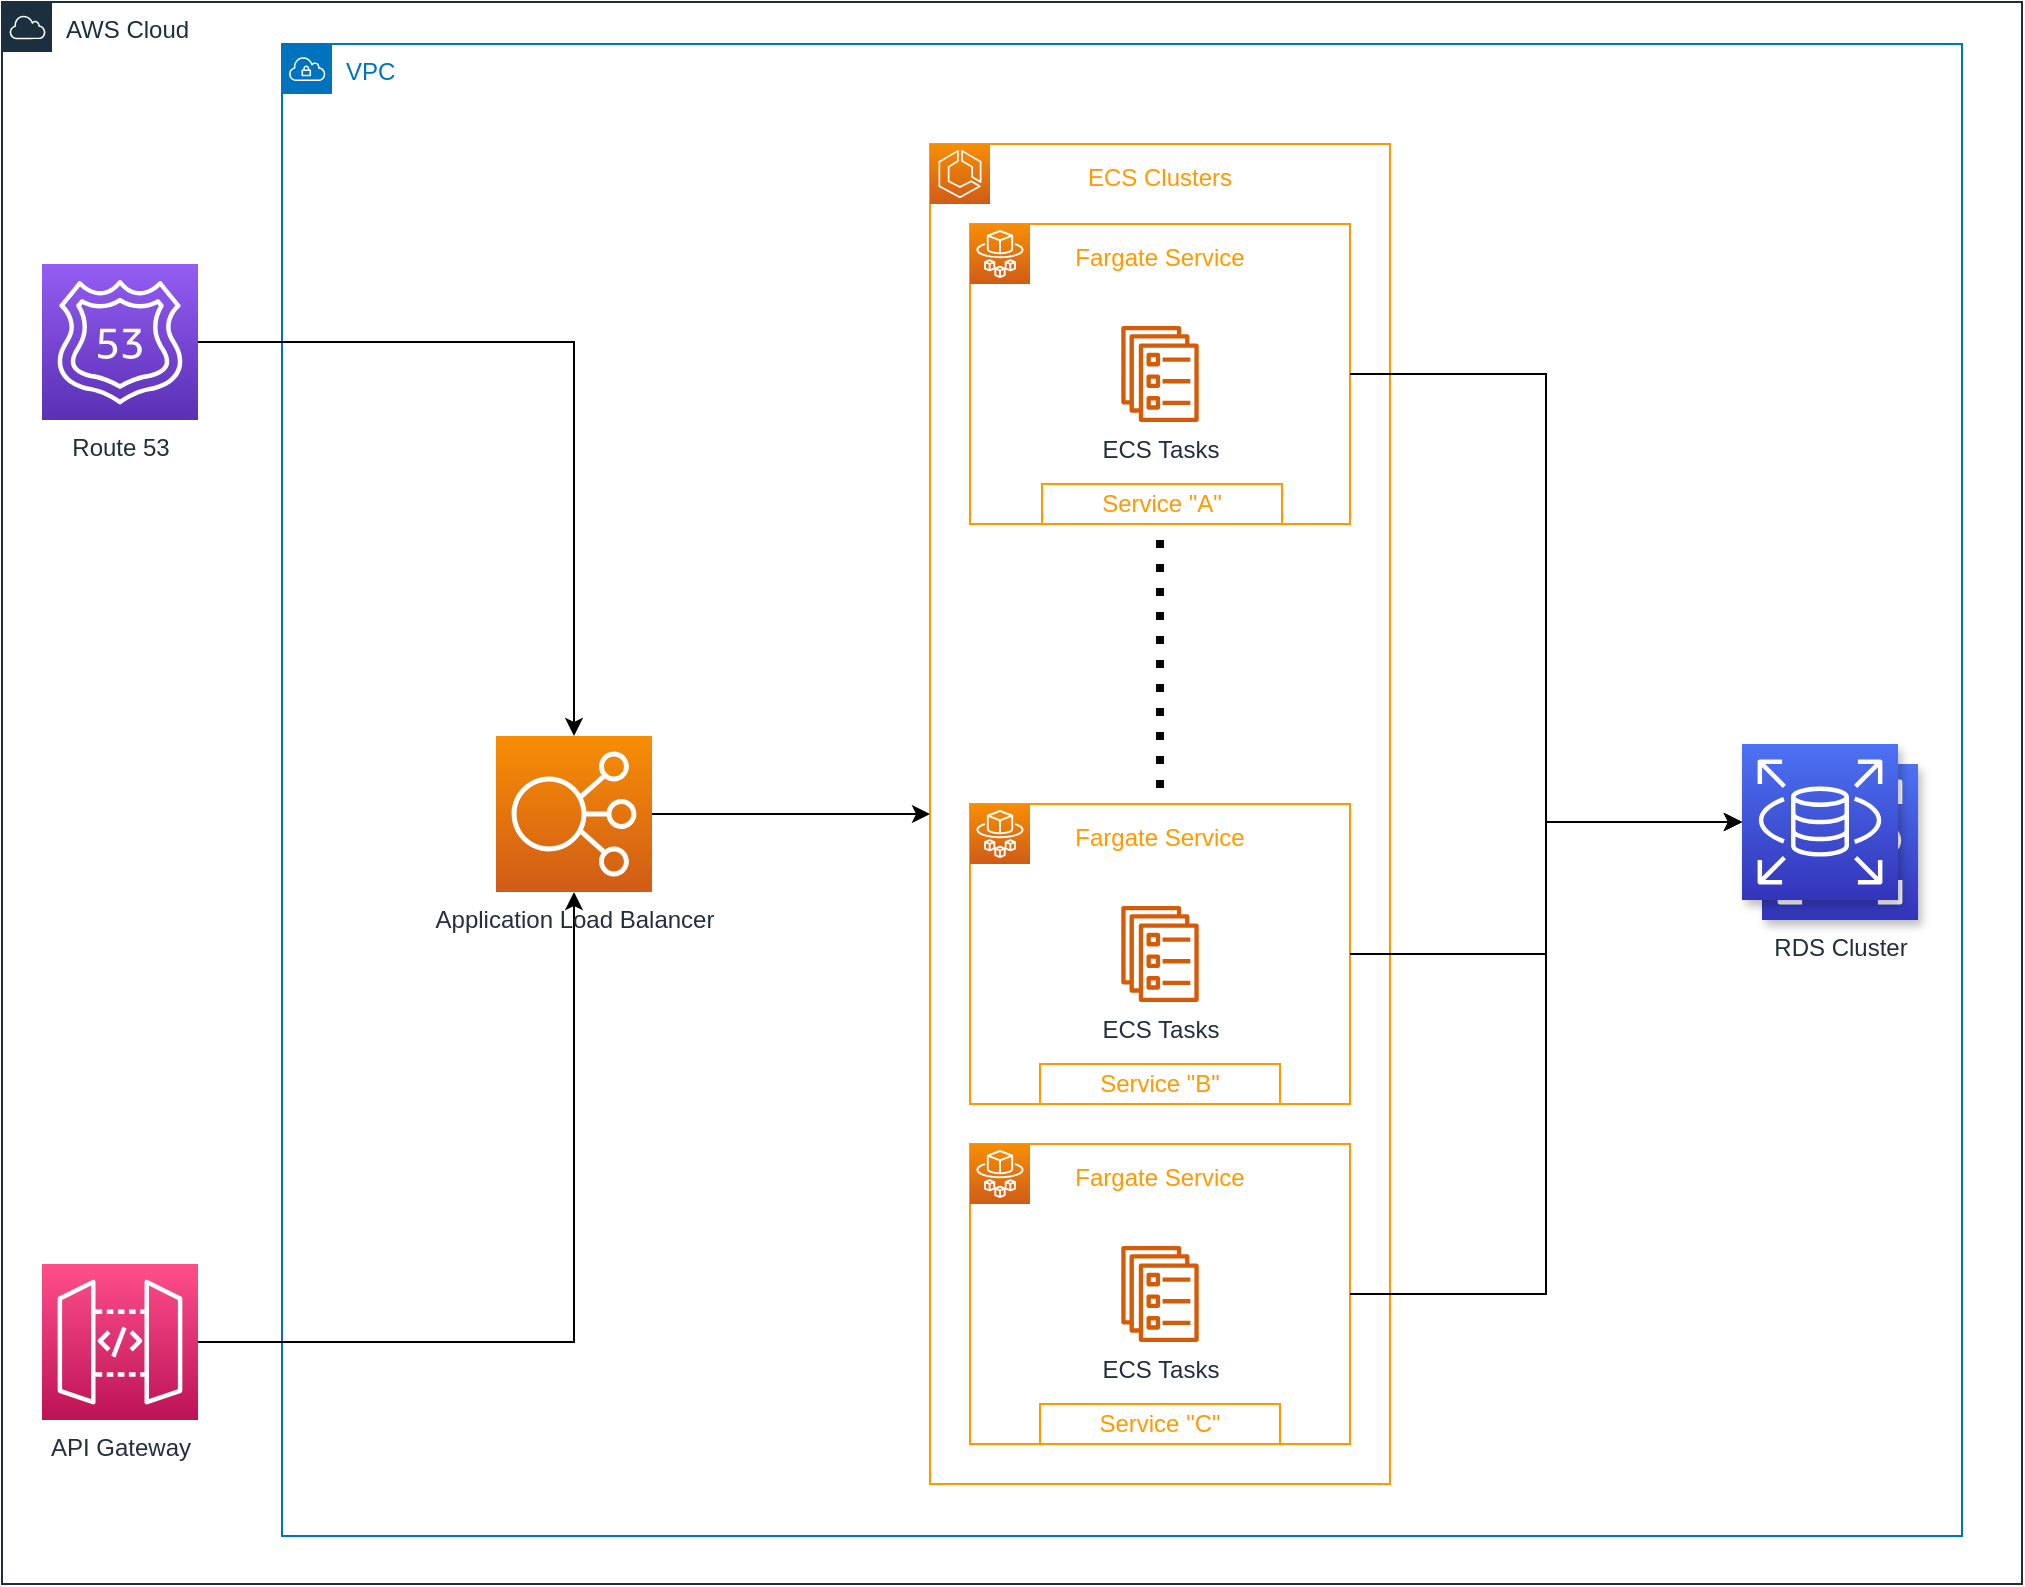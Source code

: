 <mxfile version="21.6.5" type="github">
  <diagram name="Page-1" id="6VvenvqKkfI1LP6hs6xU">
    <mxGraphModel dx="1466" dy="941" grid="1" gridSize="10" guides="1" tooltips="1" connect="1" arrows="1" fold="1" page="1" pageScale="1" pageWidth="850" pageHeight="1100" math="0" shadow="0">
      <root>
        <mxCell id="0" />
        <mxCell id="1" parent="0" />
        <mxCell id="zs_Fc-4ZYUaIDNvFuIA1-17" value="&lt;font color=&quot;#1a303f&quot;&gt;AWS Cloud&lt;/font&gt;" style="sketch=0;outlineConnect=0;gradientColor=none;html=1;whiteSpace=wrap;fontSize=12;fontStyle=0;shape=mxgraph.aws4.group;grIcon=mxgraph.aws4.group_aws_cloud;strokeColor=#1A303F;fillColor=none;verticalAlign=top;align=left;spacingLeft=30;fontColor=#858B94;dashed=0;movable=1;resizable=1;rotatable=1;deletable=1;editable=1;locked=0;connectable=1;" vertex="1" parent="1">
          <mxGeometry x="100" y="309" width="1010" height="791" as="geometry" />
        </mxCell>
        <mxCell id="zs_Fc-4ZYUaIDNvFuIA1-20" value="&lt;font color=&quot;#0073bf&quot;&gt;VPC&lt;/font&gt;" style="sketch=0;outlineConnect=0;gradientColor=none;html=1;whiteSpace=wrap;fontSize=12;fontStyle=0;shape=mxgraph.aws4.group;grIcon=mxgraph.aws4.group_vpc;strokeColor=#0073BF;fillColor=none;verticalAlign=top;align=left;spacingLeft=30;fontColor=#B6BABF;dashed=0;" vertex="1" parent="1">
          <mxGeometry x="240" y="330" width="840" height="746" as="geometry" />
        </mxCell>
        <mxCell id="zs_Fc-4ZYUaIDNvFuIA1-34" value="" style="group" vertex="1" connectable="0" parent="1">
          <mxGeometry x="564" y="380" width="230" height="670" as="geometry" />
        </mxCell>
        <mxCell id="zs_Fc-4ZYUaIDNvFuIA1-33" value="&lt;div align=&quot;center&quot;&gt;&lt;div&gt;ECS Clusters&lt;/div&gt;&lt;/div&gt;" style="outlineConnect=0;gradientColor=none;html=1;whiteSpace=wrap;fontSize=12;fontStyle=0;strokeColor=#FF9900;fillColor=none;verticalAlign=top;align=center;fontColor=#FF9900;dashed=0;spacingTop=3;" vertex="1" parent="zs_Fc-4ZYUaIDNvFuIA1-34">
          <mxGeometry width="230" height="670" as="geometry" />
        </mxCell>
        <mxCell id="zs_Fc-4ZYUaIDNvFuIA1-32" value="" style="sketch=0;points=[[0,0,0],[0.25,0,0],[0.5,0,0],[0.75,0,0],[1,0,0],[0,1,0],[0.25,1,0],[0.5,1,0],[0.75,1,0],[1,1,0],[0,0.25,0],[0,0.5,0],[0,0.75,0],[1,0.25,0],[1,0.5,0],[1,0.75,0]];outlineConnect=0;fontColor=#232F3E;gradientColor=#F78E04;gradientDirection=north;fillColor=#D05C17;strokeColor=#ffffff;dashed=0;verticalLabelPosition=bottom;verticalAlign=top;align=center;html=1;fontSize=12;fontStyle=0;aspect=fixed;shape=mxgraph.aws4.resourceIcon;resIcon=mxgraph.aws4.ecs;" vertex="1" parent="zs_Fc-4ZYUaIDNvFuIA1-34">
          <mxGeometry width="30" height="30" as="geometry" />
        </mxCell>
        <mxCell id="zs_Fc-4ZYUaIDNvFuIA1-43" value="ECS Tasks" style="sketch=0;outlineConnect=0;fontColor=#232F3E;gradientColor=none;fillColor=#D45B07;strokeColor=none;dashed=0;verticalLabelPosition=bottom;verticalAlign=top;align=center;html=1;fontSize=12;fontStyle=0;aspect=fixed;pointerEvents=1;shape=mxgraph.aws4.ecs_service;" vertex="1" parent="zs_Fc-4ZYUaIDNvFuIA1-34">
          <mxGeometry x="95.5" y="91" width="39" height="48" as="geometry" />
        </mxCell>
        <mxCell id="zs_Fc-4ZYUaIDNvFuIA1-45" value="" style="group" vertex="1" connectable="0" parent="zs_Fc-4ZYUaIDNvFuIA1-34">
          <mxGeometry x="20" y="40" width="190" height="150" as="geometry" />
        </mxCell>
        <mxCell id="zs_Fc-4ZYUaIDNvFuIA1-41" value="Fargate Service" style="outlineConnect=0;gradientColor=none;html=1;whiteSpace=wrap;fontSize=12;fontStyle=0;strokeColor=#FF9900;fillColor=none;verticalAlign=top;align=center;fontColor=#FF9900;dashed=0;spacingTop=3;" vertex="1" parent="zs_Fc-4ZYUaIDNvFuIA1-45">
          <mxGeometry width="190" height="150" as="geometry" />
        </mxCell>
        <mxCell id="zs_Fc-4ZYUaIDNvFuIA1-42" value="" style="sketch=0;points=[[0,0,0],[0.25,0,0],[0.5,0,0],[0.75,0,0],[1,0,0],[0,1,0],[0.25,1,0],[0.5,1,0],[0.75,1,0],[1,1,0],[0,0.25,0],[0,0.5,0],[0,0.75,0],[1,0.25,0],[1,0.5,0],[1,0.75,0]];outlineConnect=0;fontColor=#232F3E;gradientColor=#F78E04;gradientDirection=north;fillColor=#D05C17;strokeColor=#ffffff;dashed=0;verticalLabelPosition=bottom;verticalAlign=top;align=center;html=1;fontSize=12;fontStyle=0;aspect=fixed;shape=mxgraph.aws4.resourceIcon;resIcon=mxgraph.aws4.fargate;" vertex="1" parent="zs_Fc-4ZYUaIDNvFuIA1-45">
          <mxGeometry width="30" height="30" as="geometry" />
        </mxCell>
        <mxCell id="zs_Fc-4ZYUaIDNvFuIA1-74" value="&lt;font color=&quot;#ff9900&quot;&gt;Service &quot;A&quot;&lt;/font&gt;" style="rounded=0;whiteSpace=wrap;html=1;strokeColor=#FF9900;" vertex="1" parent="zs_Fc-4ZYUaIDNvFuIA1-45">
          <mxGeometry x="36" y="130" width="120" height="20" as="geometry" />
        </mxCell>
        <mxCell id="zs_Fc-4ZYUaIDNvFuIA1-69" value="" style="group" vertex="1" connectable="0" parent="zs_Fc-4ZYUaIDNvFuIA1-34">
          <mxGeometry x="20" y="500" width="190" height="150" as="geometry" />
        </mxCell>
        <mxCell id="zs_Fc-4ZYUaIDNvFuIA1-62" value="Fargate Service" style="outlineConnect=0;gradientColor=none;html=1;whiteSpace=wrap;fontSize=12;fontStyle=0;strokeColor=#FF9900;fillColor=none;verticalAlign=top;align=center;fontColor=#FF9900;dashed=0;spacingTop=3;" vertex="1" parent="zs_Fc-4ZYUaIDNvFuIA1-69">
          <mxGeometry width="190" height="150" as="geometry" />
        </mxCell>
        <mxCell id="zs_Fc-4ZYUaIDNvFuIA1-63" value="" style="sketch=0;points=[[0,0,0],[0.25,0,0],[0.5,0,0],[0.75,0,0],[1,0,0],[0,1,0],[0.25,1,0],[0.5,1,0],[0.75,1,0],[1,1,0],[0,0.25,0],[0,0.5,0],[0,0.75,0],[1,0.25,0],[1,0.5,0],[1,0.75,0]];outlineConnect=0;fontColor=#232F3E;gradientColor=#F78E04;gradientDirection=north;fillColor=#D05C17;strokeColor=#ffffff;dashed=0;verticalLabelPosition=bottom;verticalAlign=top;align=center;html=1;fontSize=12;fontStyle=0;aspect=fixed;shape=mxgraph.aws4.resourceIcon;resIcon=mxgraph.aws4.fargate;" vertex="1" parent="zs_Fc-4ZYUaIDNvFuIA1-69">
          <mxGeometry width="30" height="30" as="geometry" />
        </mxCell>
        <mxCell id="zs_Fc-4ZYUaIDNvFuIA1-64" value="ECS Tasks" style="sketch=0;outlineConnect=0;fontColor=#232F3E;gradientColor=none;fillColor=#D45B07;strokeColor=none;dashed=0;verticalLabelPosition=bottom;verticalAlign=top;align=center;html=1;fontSize=12;fontStyle=0;aspect=fixed;pointerEvents=1;shape=mxgraph.aws4.ecs_service;" vertex="1" parent="zs_Fc-4ZYUaIDNvFuIA1-69">
          <mxGeometry x="75.5" y="51" width="39" height="48" as="geometry" />
        </mxCell>
        <mxCell id="zs_Fc-4ZYUaIDNvFuIA1-76" value="&lt;font color=&quot;#ff9900&quot;&gt;Service &quot;C&quot;&lt;/font&gt;" style="rounded=0;whiteSpace=wrap;html=1;strokeColor=#FF9900;" vertex="1" parent="zs_Fc-4ZYUaIDNvFuIA1-69">
          <mxGeometry x="35" y="130" width="120" height="20" as="geometry" />
        </mxCell>
        <mxCell id="zs_Fc-4ZYUaIDNvFuIA1-57" value="" style="group" vertex="1" connectable="0" parent="zs_Fc-4ZYUaIDNvFuIA1-34">
          <mxGeometry x="20" y="330" width="190" height="150" as="geometry" />
        </mxCell>
        <mxCell id="zs_Fc-4ZYUaIDNvFuIA1-70" value="" style="group" vertex="1" connectable="0" parent="zs_Fc-4ZYUaIDNvFuIA1-57">
          <mxGeometry width="190" height="150" as="geometry" />
        </mxCell>
        <mxCell id="zs_Fc-4ZYUaIDNvFuIA1-58" value="Fargate Service" style="outlineConnect=0;gradientColor=none;html=1;whiteSpace=wrap;fontSize=12;fontStyle=0;strokeColor=#FF9900;fillColor=none;verticalAlign=top;align=center;fontColor=#FF9900;dashed=0;spacingTop=3;" vertex="1" parent="zs_Fc-4ZYUaIDNvFuIA1-70">
          <mxGeometry width="190" height="150" as="geometry" />
        </mxCell>
        <mxCell id="zs_Fc-4ZYUaIDNvFuIA1-59" value="" style="sketch=0;points=[[0,0,0],[0.25,0,0],[0.5,0,0],[0.75,0,0],[1,0,0],[0,1,0],[0.25,1,0],[0.5,1,0],[0.75,1,0],[1,1,0],[0,0.25,0],[0,0.5,0],[0,0.75,0],[1,0.25,0],[1,0.5,0],[1,0.75,0]];outlineConnect=0;fontColor=#232F3E;gradientColor=#F78E04;gradientDirection=north;fillColor=#D05C17;strokeColor=#ffffff;dashed=0;verticalLabelPosition=bottom;verticalAlign=top;align=center;html=1;fontSize=12;fontStyle=0;aspect=fixed;shape=mxgraph.aws4.resourceIcon;resIcon=mxgraph.aws4.fargate;" vertex="1" parent="zs_Fc-4ZYUaIDNvFuIA1-70">
          <mxGeometry width="30" height="30" as="geometry" />
        </mxCell>
        <mxCell id="zs_Fc-4ZYUaIDNvFuIA1-60" value="ECS Tasks" style="sketch=0;outlineConnect=0;fontColor=#232F3E;gradientColor=none;fillColor=#D45B07;strokeColor=none;dashed=0;verticalLabelPosition=bottom;verticalAlign=top;align=center;html=1;fontSize=12;fontStyle=0;aspect=fixed;pointerEvents=1;shape=mxgraph.aws4.ecs_service;" vertex="1" parent="zs_Fc-4ZYUaIDNvFuIA1-70">
          <mxGeometry x="75.5" y="51" width="39" height="48" as="geometry" />
        </mxCell>
        <mxCell id="zs_Fc-4ZYUaIDNvFuIA1-75" value="&lt;font color=&quot;#ff9900&quot;&gt;Service &quot;B&quot;&lt;/font&gt;" style="rounded=0;whiteSpace=wrap;html=1;strokeColor=#FF9900;" vertex="1" parent="zs_Fc-4ZYUaIDNvFuIA1-70">
          <mxGeometry x="35" y="130" width="120" height="20" as="geometry" />
        </mxCell>
        <mxCell id="zs_Fc-4ZYUaIDNvFuIA1-71" style="edgeStyle=orthogonalEdgeStyle;rounded=0;orthogonalLoop=1;jettySize=auto;html=1;endArrow=none;endFill=0;dashed=1;dashPattern=1 2;strokeWidth=4;targetPerimeterSpacing=8;sourcePerimeterSpacing=8;" edge="1" parent="zs_Fc-4ZYUaIDNvFuIA1-34" source="zs_Fc-4ZYUaIDNvFuIA1-41" target="zs_Fc-4ZYUaIDNvFuIA1-58">
          <mxGeometry relative="1" as="geometry" />
        </mxCell>
        <mxCell id="zs_Fc-4ZYUaIDNvFuIA1-19" style="edgeStyle=orthogonalEdgeStyle;rounded=0;orthogonalLoop=1;jettySize=auto;html=1;" edge="1" parent="1" source="zs_Fc-4ZYUaIDNvFuIA1-1" target="zs_Fc-4ZYUaIDNvFuIA1-3">
          <mxGeometry relative="1" as="geometry" />
        </mxCell>
        <mxCell id="zs_Fc-4ZYUaIDNvFuIA1-1" value="Route 53" style="sketch=0;points=[[0,0,0],[0.25,0,0],[0.5,0,0],[0.75,0,0],[1,0,0],[0,1,0],[0.25,1,0],[0.5,1,0],[0.75,1,0],[1,1,0],[0,0.25,0],[0,0.5,0],[0,0.75,0],[1,0.25,0],[1,0.5,0],[1,0.75,0]];outlineConnect=0;fontColor=#232F3E;gradientColor=#945DF2;gradientDirection=north;fillColor=#5A30B5;strokeColor=#ffffff;dashed=0;verticalLabelPosition=bottom;verticalAlign=top;align=center;html=1;fontSize=12;fontStyle=0;aspect=fixed;shape=mxgraph.aws4.resourceIcon;resIcon=mxgraph.aws4.route_53;" vertex="1" parent="1">
          <mxGeometry x="120" y="440" width="78" height="78" as="geometry" />
        </mxCell>
        <mxCell id="zs_Fc-4ZYUaIDNvFuIA1-18" style="edgeStyle=orthogonalEdgeStyle;rounded=0;orthogonalLoop=1;jettySize=auto;html=1;entryX=0.5;entryY=1;entryDx=0;entryDy=0;entryPerimeter=0;" edge="1" parent="1" source="zs_Fc-4ZYUaIDNvFuIA1-2" target="zs_Fc-4ZYUaIDNvFuIA1-3">
          <mxGeometry relative="1" as="geometry" />
        </mxCell>
        <mxCell id="zs_Fc-4ZYUaIDNvFuIA1-2" value="API Gateway" style="sketch=0;points=[[0,0,0],[0.25,0,0],[0.5,0,0],[0.75,0,0],[1,0,0],[0,1,0],[0.25,1,0],[0.5,1,0],[0.75,1,0],[1,1,0],[0,0.25,0],[0,0.5,0],[0,0.75,0],[1,0.25,0],[1,0.5,0],[1,0.75,0]];outlineConnect=0;fontColor=#232F3E;gradientColor=#FF4F8B;gradientDirection=north;fillColor=#BC1356;strokeColor=#ffffff;dashed=0;verticalLabelPosition=bottom;verticalAlign=top;align=center;html=1;fontSize=12;fontStyle=0;aspect=fixed;shape=mxgraph.aws4.resourceIcon;resIcon=mxgraph.aws4.api_gateway;" vertex="1" parent="1">
          <mxGeometry x="120" y="940" width="78" height="78" as="geometry" />
        </mxCell>
        <mxCell id="zs_Fc-4ZYUaIDNvFuIA1-65" style="edgeStyle=orthogonalEdgeStyle;rounded=0;orthogonalLoop=1;jettySize=auto;html=1;entryX=0;entryY=0.5;entryDx=0;entryDy=0;" edge="1" parent="1" source="zs_Fc-4ZYUaIDNvFuIA1-3" target="zs_Fc-4ZYUaIDNvFuIA1-33">
          <mxGeometry relative="1" as="geometry" />
        </mxCell>
        <mxCell id="zs_Fc-4ZYUaIDNvFuIA1-3" value="Application Load Balancer" style="sketch=0;points=[[0,0,0],[0.25,0,0],[0.5,0,0],[0.75,0,0],[1,0,0],[0,1,0],[0.25,1,0],[0.5,1,0],[0.75,1,0],[1,1,0],[0,0.25,0],[0,0.5,0],[0,0.75,0],[1,0.25,0],[1,0.5,0],[1,0.75,0]];outlineConnect=0;fontColor=#232F3E;gradientColor=#F78E04;gradientDirection=north;fillColor=#D05C17;strokeColor=#ffffff;dashed=0;verticalLabelPosition=bottom;verticalAlign=top;align=center;html=1;fontSize=12;fontStyle=0;aspect=fixed;shape=mxgraph.aws4.resourceIcon;resIcon=mxgraph.aws4.elastic_load_balancing;" vertex="1" parent="1">
          <mxGeometry x="347" y="676" width="78" height="78" as="geometry" />
        </mxCell>
        <mxCell id="zs_Fc-4ZYUaIDNvFuIA1-8" value="&#xa;&#xa;&#xa;&#xa;&#xa;&#xa;" style="group" vertex="1" connectable="0" parent="1">
          <mxGeometry x="970" y="680" width="88" height="88" as="geometry" />
        </mxCell>
        <mxCell id="zs_Fc-4ZYUaIDNvFuIA1-5" value="RDS Cluster" style="sketch=0;points=[[0,0,0],[0.25,0,0],[0.5,0,0],[0.75,0,0],[1,0,0],[0,1,0],[0.25,1,0],[0.5,1,0],[0.75,1,0],[1,1,0],[0,0.25,0],[0,0.5,0],[0,0.75,0],[1,0.25,0],[1,0.5,0],[1,0.75,0]];outlineConnect=0;fontColor=#232F3E;gradientColor=#4D72F3;gradientDirection=north;fillColor=#3334B9;strokeColor=#ffffff;dashed=0;verticalLabelPosition=bottom;verticalAlign=top;align=center;html=1;fontSize=12;fontStyle=0;aspect=fixed;shape=mxgraph.aws4.resourceIcon;resIcon=mxgraph.aws4.rds;shadow=1;container=0;" vertex="1" parent="zs_Fc-4ZYUaIDNvFuIA1-8">
          <mxGeometry x="10" y="10" width="78" height="78" as="geometry" />
        </mxCell>
        <mxCell id="zs_Fc-4ZYUaIDNvFuIA1-6" value="" style="sketch=0;points=[[0,0,0],[0.25,0,0],[0.5,0,0],[0.75,0,0],[1,0,0],[0,1,0],[0.25,1,0],[0.5,1,0],[0.75,1,0],[1,1,0],[0,0.25,0],[0,0.5,0],[0,0.75,0],[1,0.25,0],[1,0.5,0],[1,0.75,0]];outlineConnect=0;fontColor=#232F3E;gradientColor=#4D72F3;gradientDirection=north;fillColor=#3334B9;strokeColor=#ffffff;dashed=0;verticalLabelPosition=bottom;verticalAlign=top;align=center;html=1;fontSize=12;fontStyle=0;aspect=fixed;shape=mxgraph.aws4.resourceIcon;resIcon=mxgraph.aws4.rds;shadow=1;container=0;" vertex="1" parent="zs_Fc-4ZYUaIDNvFuIA1-8">
          <mxGeometry width="78" height="78" as="geometry" />
        </mxCell>
        <mxCell id="zs_Fc-4ZYUaIDNvFuIA1-66" style="edgeStyle=orthogonalEdgeStyle;rounded=0;orthogonalLoop=1;jettySize=auto;html=1;entryX=0;entryY=0.5;entryDx=0;entryDy=0;entryPerimeter=0;" edge="1" parent="1" source="zs_Fc-4ZYUaIDNvFuIA1-41" target="zs_Fc-4ZYUaIDNvFuIA1-6">
          <mxGeometry relative="1" as="geometry" />
        </mxCell>
        <mxCell id="zs_Fc-4ZYUaIDNvFuIA1-68" style="edgeStyle=orthogonalEdgeStyle;rounded=0;orthogonalLoop=1;jettySize=auto;html=1;entryX=0;entryY=0.5;entryDx=0;entryDy=0;entryPerimeter=0;" edge="1" parent="1" source="zs_Fc-4ZYUaIDNvFuIA1-62" target="zs_Fc-4ZYUaIDNvFuIA1-6">
          <mxGeometry relative="1" as="geometry" />
        </mxCell>
        <mxCell id="zs_Fc-4ZYUaIDNvFuIA1-72" style="edgeStyle=orthogonalEdgeStyle;rounded=0;orthogonalLoop=1;jettySize=auto;html=1;entryX=0;entryY=0.5;entryDx=0;entryDy=0;entryPerimeter=0;" edge="1" parent="1" source="zs_Fc-4ZYUaIDNvFuIA1-58" target="zs_Fc-4ZYUaIDNvFuIA1-6">
          <mxGeometry relative="1" as="geometry" />
        </mxCell>
      </root>
    </mxGraphModel>
  </diagram>
</mxfile>
